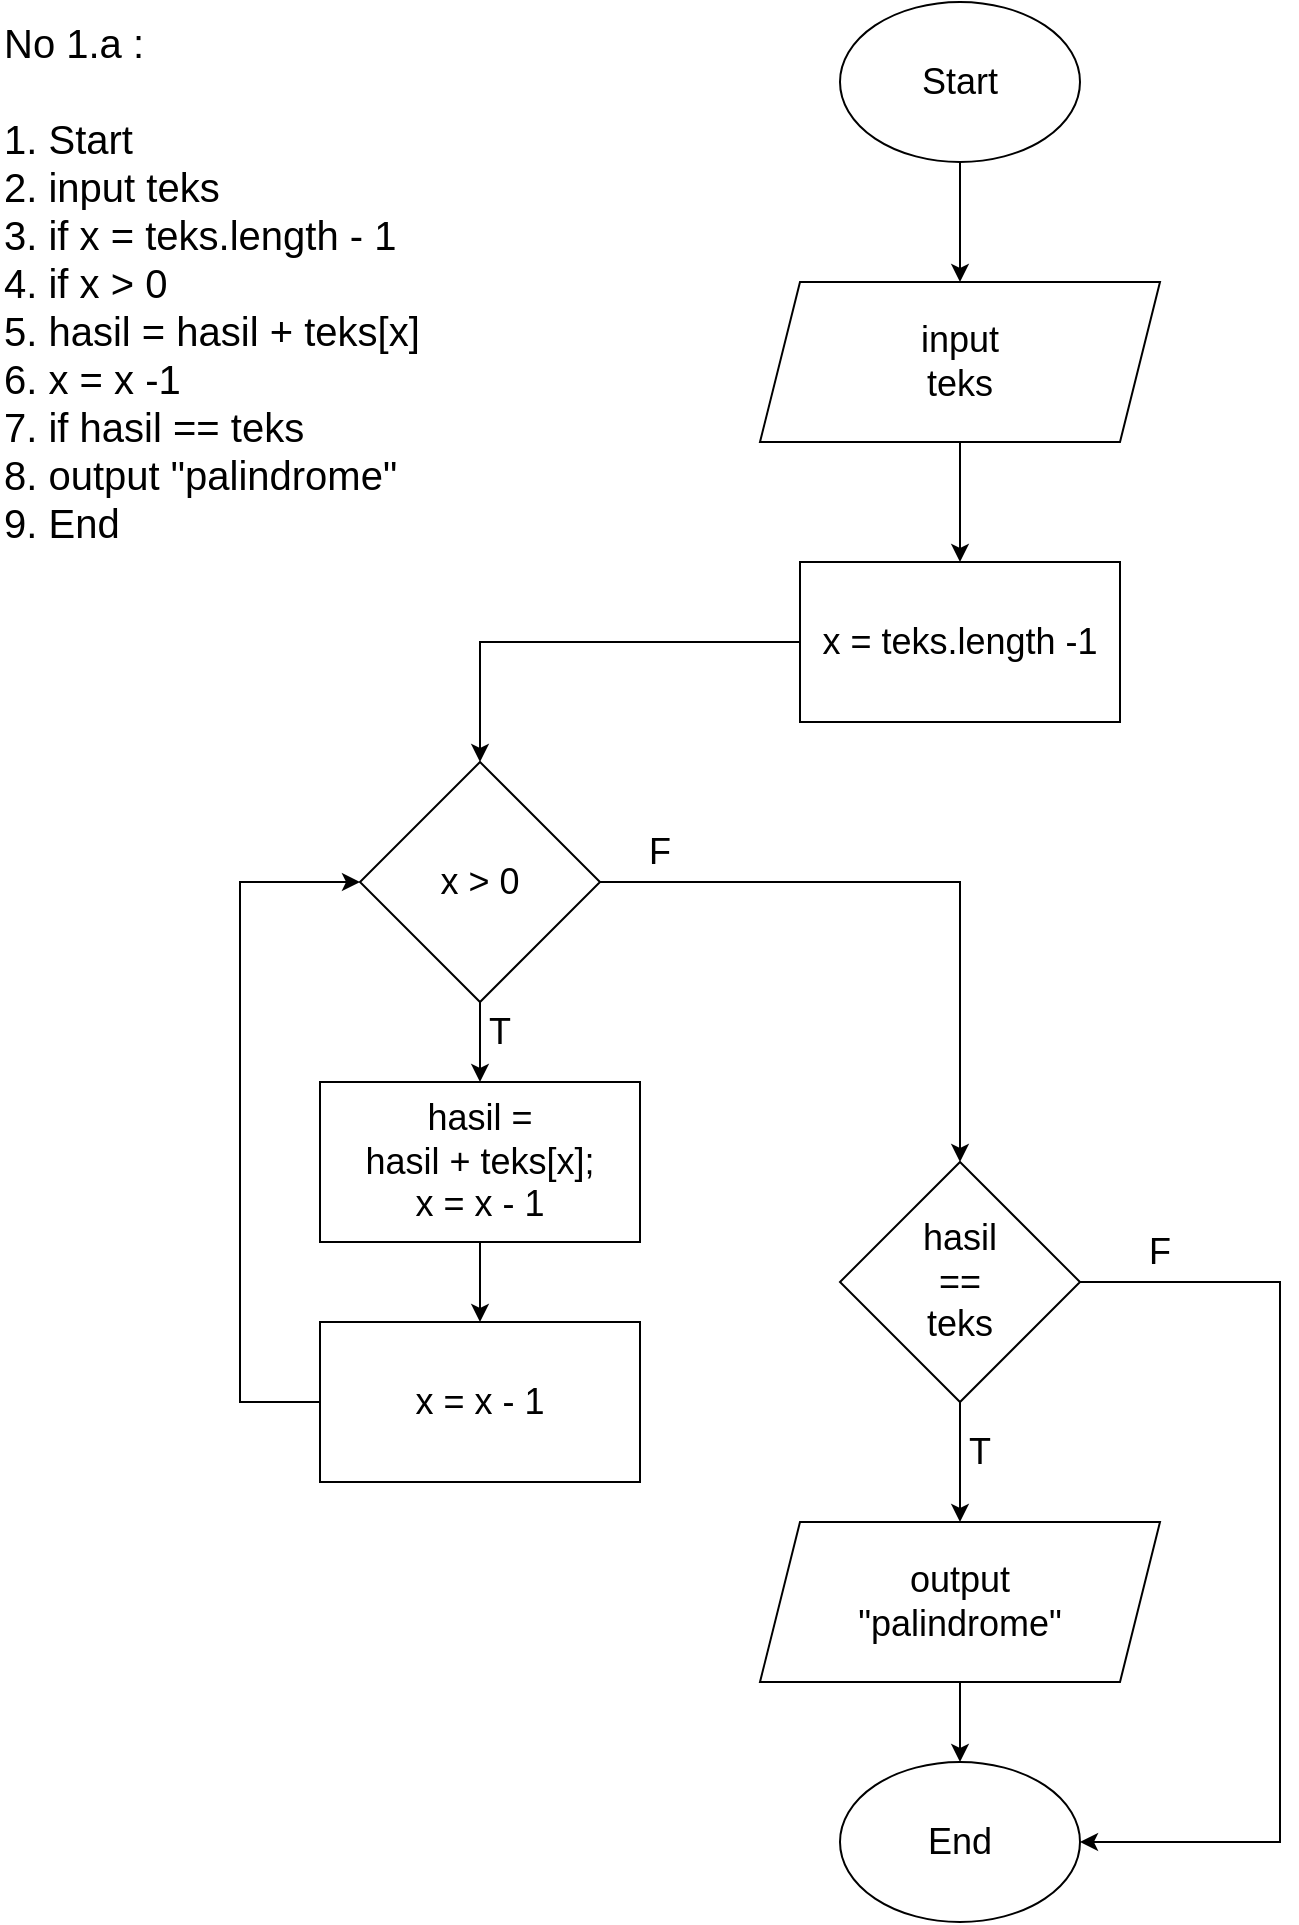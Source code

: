 <mxfile version="20.8.18" type="device"><diagram name="Page-1" id="QOrYmz9tzxSXwi1rbv7i"><mxGraphModel dx="837" dy="1111" grid="1" gridSize="10" guides="1" tooltips="1" connect="1" arrows="1" fold="1" page="1" pageScale="1" pageWidth="850" pageHeight="1100" math="0" shadow="0"><root><mxCell id="0"/><mxCell id="1" parent="0"/><mxCell id="g_bTtWOik06r399_9xc4-1" value="&lt;font style=&quot;font-size: 20px;&quot;&gt;No 1.a :&lt;br style=&quot;font-size: 20px;&quot;&gt;&lt;br style=&quot;font-size: 20px;&quot;&gt;1. Start&lt;br style=&quot;font-size: 20px;&quot;&gt;&lt;/font&gt;&lt;div style=&quot;font-size: 20px;&quot;&gt;&lt;span style=&quot;background-color: initial; font-size: 20px;&quot;&gt;&lt;font style=&quot;font-size: 20px;&quot;&gt;2. input teks&lt;/font&gt;&lt;/span&gt;&lt;/div&gt;&lt;div style=&quot;font-size: 20px;&quot;&gt;&lt;span style=&quot;background-color: initial; font-size: 20px;&quot;&gt;&lt;font style=&quot;font-size: 20px;&quot;&gt;3. if x = teks.length - 1&lt;/font&gt;&lt;/span&gt;&lt;/div&gt;&lt;div style=&quot;font-size: 20px;&quot;&gt;&lt;span style=&quot;background-color: initial; font-size: 20px;&quot;&gt;&lt;font style=&quot;font-size: 20px;&quot;&gt;4. if x &amp;gt; 0&lt;/font&gt;&lt;/span&gt;&lt;/div&gt;&lt;div style=&quot;font-size: 20px;&quot;&gt;&lt;span style=&quot;background-color: initial; font-size: 20px;&quot;&gt;&lt;font style=&quot;font-size: 20px;&quot;&gt;5. hasil = hasil + teks[x]&lt;/font&gt;&lt;/span&gt;&lt;/div&gt;&lt;div style=&quot;font-size: 20px;&quot;&gt;&lt;font style=&quot;font-size: 20px;&quot;&gt;6. x = x -1&lt;/font&gt;&lt;/div&gt;&lt;div style=&quot;font-size: 20px;&quot;&gt;&lt;font style=&quot;font-size: 20px;&quot;&gt;7. if hasil == teks&lt;/font&gt;&lt;/div&gt;&lt;div style=&quot;font-size: 20px;&quot;&gt;&lt;font style=&quot;font-size: 20px;&quot;&gt;8. output &quot;palindrome&quot;&lt;/font&gt;&lt;/div&gt;&lt;div style=&quot;font-size: 20px;&quot;&gt;&lt;font style=&quot;font-size: 20px;&quot;&gt;9. End&lt;/font&gt;&lt;/div&gt;" style="text;html=1;strokeColor=none;fillColor=none;align=left;verticalAlign=middle;whiteSpace=wrap;rounded=0;fontSize=20;" parent="1" vertex="1"><mxGeometry x="40" y="40" width="310" height="280" as="geometry"/></mxCell><mxCell id="g_bTtWOik06r399_9xc4-16" value="" style="edgeStyle=orthogonalEdgeStyle;rounded=0;orthogonalLoop=1;jettySize=auto;html=1;fontSize=18;" parent="1" source="g_bTtWOik06r399_9xc4-3" target="g_bTtWOik06r399_9xc4-4" edge="1"><mxGeometry relative="1" as="geometry"/></mxCell><mxCell id="g_bTtWOik06r399_9xc4-3" value="Start" style="ellipse;whiteSpace=wrap;html=1;fontSize=18;" parent="1" vertex="1"><mxGeometry x="460" y="40" width="120" height="80" as="geometry"/></mxCell><mxCell id="g_bTtWOik06r399_9xc4-17" value="" style="edgeStyle=orthogonalEdgeStyle;rounded=0;orthogonalLoop=1;jettySize=auto;html=1;fontSize=18;" parent="1" source="g_bTtWOik06r399_9xc4-4" target="g_bTtWOik06r399_9xc4-5" edge="1"><mxGeometry relative="1" as="geometry"/></mxCell><mxCell id="g_bTtWOik06r399_9xc4-4" value="input&lt;br&gt;teks" style="shape=parallelogram;perimeter=parallelogramPerimeter;whiteSpace=wrap;html=1;fixedSize=1;fontSize=18;" parent="1" vertex="1"><mxGeometry x="420" y="180" width="200" height="80" as="geometry"/></mxCell><mxCell id="g_bTtWOik06r399_9xc4-18" value="" style="edgeStyle=orthogonalEdgeStyle;rounded=0;orthogonalLoop=1;jettySize=auto;html=1;fontSize=18;exitX=0;exitY=0.5;exitDx=0;exitDy=0;" parent="1" source="g_bTtWOik06r399_9xc4-5" target="g_bTtWOik06r399_9xc4-6" edge="1"><mxGeometry relative="1" as="geometry"><Array as="points"><mxPoint x="280" y="360"/></Array></mxGeometry></mxCell><mxCell id="g_bTtWOik06r399_9xc4-5" value="x = teks.length -1" style="rounded=0;whiteSpace=wrap;html=1;fontSize=18;" parent="1" vertex="1"><mxGeometry x="440" y="320" width="160" height="80" as="geometry"/></mxCell><mxCell id="g_bTtWOik06r399_9xc4-24" value="" style="edgeStyle=orthogonalEdgeStyle;rounded=0;orthogonalLoop=1;jettySize=auto;html=1;fontSize=18;" parent="1" source="g_bTtWOik06r399_9xc4-6" target="g_bTtWOik06r399_9xc4-8" edge="1"><mxGeometry relative="1" as="geometry"/></mxCell><mxCell id="g_bTtWOik06r399_9xc4-6" value="x &amp;gt; 0" style="rhombus;whiteSpace=wrap;html=1;fontSize=18;" parent="1" vertex="1"><mxGeometry x="220" y="420" width="120" height="120" as="geometry"/></mxCell><mxCell id="fE2dx6KHnwn2ErqMOgqu-2" value="" style="edgeStyle=orthogonalEdgeStyle;rounded=0;orthogonalLoop=1;jettySize=auto;html=1;" edge="1" parent="1" source="g_bTtWOik06r399_9xc4-8" target="fE2dx6KHnwn2ErqMOgqu-1"><mxGeometry relative="1" as="geometry"/></mxCell><mxCell id="g_bTtWOik06r399_9xc4-8" value="hasil = &lt;br&gt;hasil + teks[x];&lt;br&gt;x = x - 1" style="rounded=0;whiteSpace=wrap;html=1;fontSize=18;" parent="1" vertex="1"><mxGeometry x="200" y="580" width="160" height="80" as="geometry"/></mxCell><mxCell id="g_bTtWOik06r399_9xc4-21" value="" style="edgeStyle=orthogonalEdgeStyle;rounded=0;orthogonalLoop=1;jettySize=auto;html=1;fontSize=18;" parent="1" source="g_bTtWOik06r399_9xc4-11" target="g_bTtWOik06r399_9xc4-15" edge="1"><mxGeometry relative="1" as="geometry"/></mxCell><mxCell id="g_bTtWOik06r399_9xc4-11" value="hasil&lt;br&gt;==&lt;br&gt;teks" style="rhombus;whiteSpace=wrap;html=1;fontSize=18;" parent="1" vertex="1"><mxGeometry x="460" y="620" width="120" height="120" as="geometry"/></mxCell><mxCell id="g_bTtWOik06r399_9xc4-14" value="End" style="ellipse;whiteSpace=wrap;html=1;fontSize=18;" parent="1" vertex="1"><mxGeometry x="460" y="920" width="120" height="80" as="geometry"/></mxCell><mxCell id="g_bTtWOik06r399_9xc4-22" value="" style="edgeStyle=orthogonalEdgeStyle;rounded=0;orthogonalLoop=1;jettySize=auto;html=1;fontSize=18;" parent="1" source="g_bTtWOik06r399_9xc4-15" target="g_bTtWOik06r399_9xc4-14" edge="1"><mxGeometry relative="1" as="geometry"/></mxCell><mxCell id="g_bTtWOik06r399_9xc4-15" value="output&lt;br&gt;&quot;palindrome&quot;" style="shape=parallelogram;perimeter=parallelogramPerimeter;whiteSpace=wrap;html=1;fixedSize=1;fontSize=18;" parent="1" vertex="1"><mxGeometry x="420" y="800" width="200" height="80" as="geometry"/></mxCell><mxCell id="g_bTtWOik06r399_9xc4-25" value="" style="endArrow=classic;html=1;rounded=0;fontSize=18;entryX=0;entryY=0.5;entryDx=0;entryDy=0;exitX=0;exitY=0.5;exitDx=0;exitDy=0;" parent="1" source="fE2dx6KHnwn2ErqMOgqu-1" target="g_bTtWOik06r399_9xc4-6" edge="1"><mxGeometry width="50" height="50" relative="1" as="geometry"><mxPoint x="140" y="750" as="sourcePoint"/><mxPoint x="190" y="700" as="targetPoint"/><Array as="points"><mxPoint x="160" y="740"/><mxPoint x="160" y="480"/></Array></mxGeometry></mxCell><mxCell id="g_bTtWOik06r399_9xc4-26" value="" style="endArrow=classic;html=1;rounded=0;fontSize=18;exitX=1;exitY=0.5;exitDx=0;exitDy=0;entryX=0.5;entryY=0;entryDx=0;entryDy=0;" parent="1" source="g_bTtWOik06r399_9xc4-6" target="g_bTtWOik06r399_9xc4-11" edge="1"><mxGeometry width="50" height="50" relative="1" as="geometry"><mxPoint x="380" y="830" as="sourcePoint"/><mxPoint x="430" y="780" as="targetPoint"/><Array as="points"><mxPoint x="520" y="480"/></Array></mxGeometry></mxCell><mxCell id="g_bTtWOik06r399_9xc4-27" value="" style="endArrow=classic;html=1;rounded=0;fontSize=18;exitX=1;exitY=0.5;exitDx=0;exitDy=0;entryX=1;entryY=0.5;entryDx=0;entryDy=0;" parent="1" source="g_bTtWOik06r399_9xc4-11" target="g_bTtWOik06r399_9xc4-14" edge="1"><mxGeometry width="50" height="50" relative="1" as="geometry"><mxPoint x="540" y="580" as="sourcePoint"/><mxPoint x="590" y="530" as="targetPoint"/><Array as="points"><mxPoint x="680" y="680"/><mxPoint x="680" y="960"/></Array></mxGeometry></mxCell><mxCell id="g_bTtWOik06r399_9xc4-28" value="T" style="text;html=1;strokeColor=none;fillColor=none;align=center;verticalAlign=middle;whiteSpace=wrap;rounded=0;fontSize=18;" parent="1" vertex="1"><mxGeometry x="260" y="540" width="60" height="30" as="geometry"/></mxCell><mxCell id="g_bTtWOik06r399_9xc4-29" value="T" style="text;html=1;strokeColor=none;fillColor=none;align=center;verticalAlign=middle;whiteSpace=wrap;rounded=0;fontSize=18;" parent="1" vertex="1"><mxGeometry x="500" y="750" width="60" height="30" as="geometry"/></mxCell><mxCell id="g_bTtWOik06r399_9xc4-30" value="F" style="text;html=1;strokeColor=none;fillColor=none;align=center;verticalAlign=middle;whiteSpace=wrap;rounded=0;fontSize=18;" parent="1" vertex="1"><mxGeometry x="340" y="450" width="60" height="30" as="geometry"/></mxCell><mxCell id="g_bTtWOik06r399_9xc4-31" value="F" style="text;html=1;strokeColor=none;fillColor=none;align=center;verticalAlign=middle;whiteSpace=wrap;rounded=0;fontSize=18;" parent="1" vertex="1"><mxGeometry x="590" y="650" width="60" height="30" as="geometry"/></mxCell><mxCell id="fE2dx6KHnwn2ErqMOgqu-1" value="x = x - 1" style="rounded=0;whiteSpace=wrap;html=1;fontSize=18;" vertex="1" parent="1"><mxGeometry x="200" y="700" width="160" height="80" as="geometry"/></mxCell></root></mxGraphModel></diagram></mxfile>